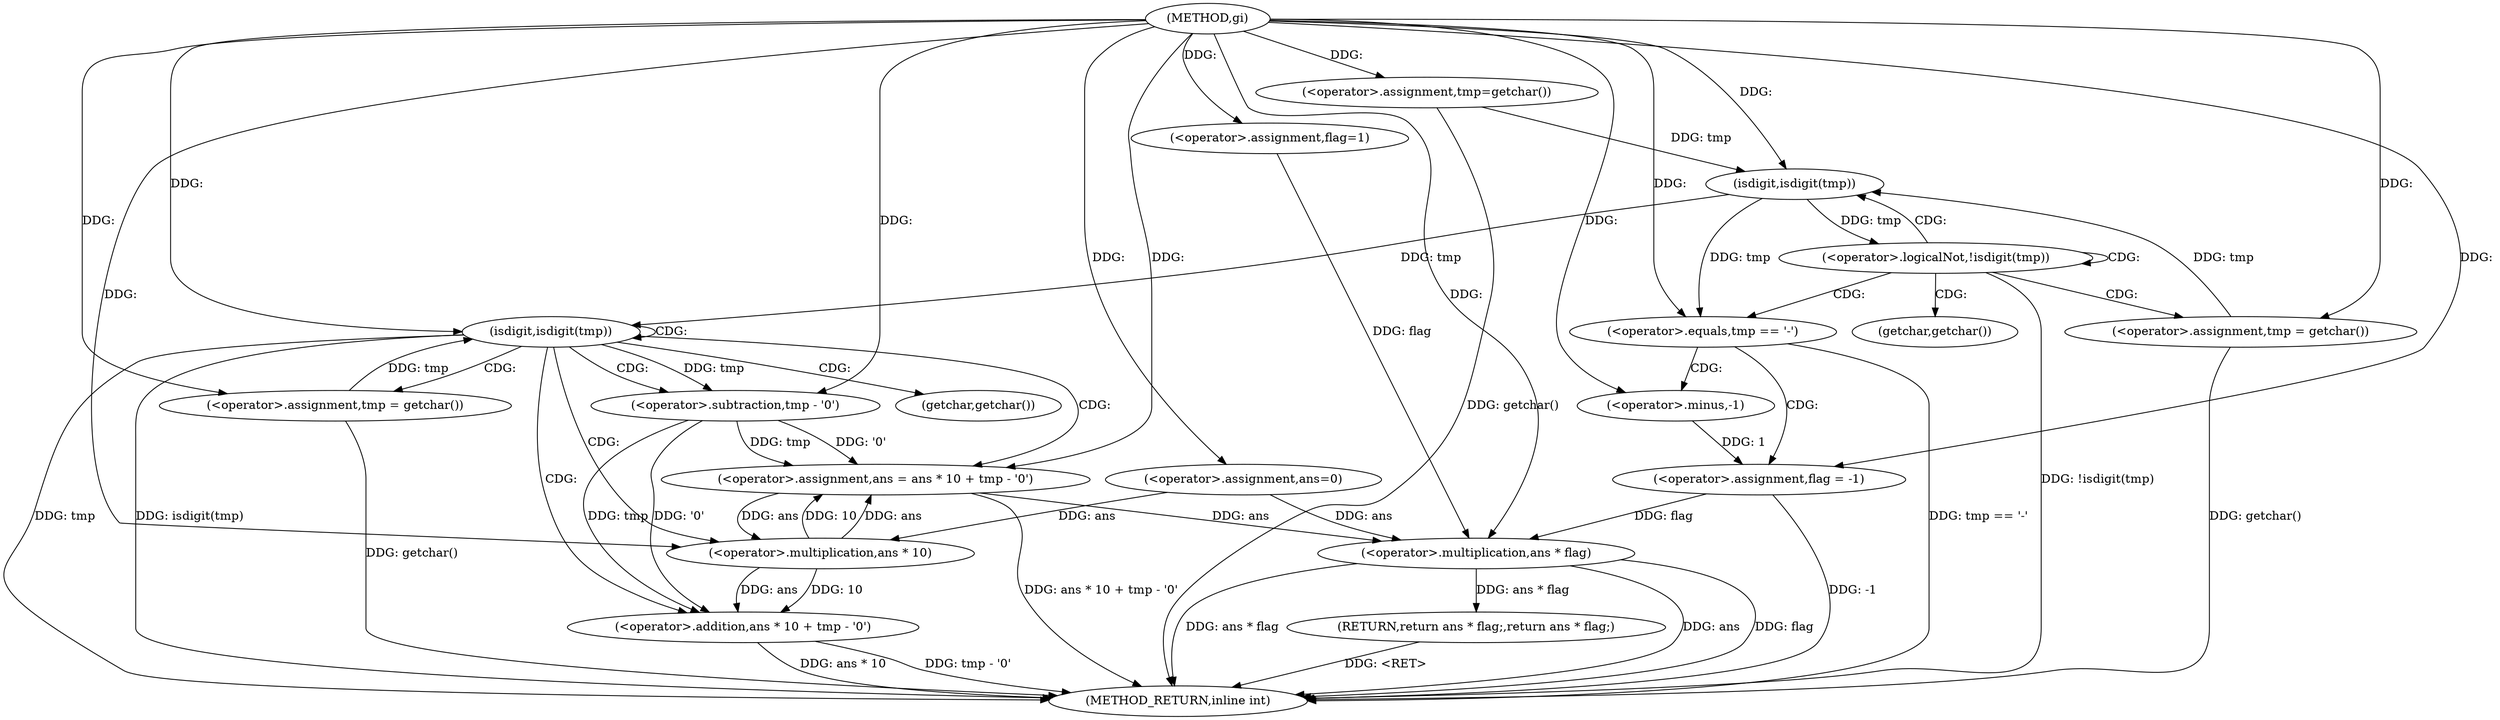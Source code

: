 digraph "gi" {  
"1000103" [label = "(METHOD,gi)" ]
"1000153" [label = "(METHOD_RETURN,inline int)" ]
"1000106" [label = "(<operator>.assignment,tmp=getchar())" ]
"1000110" [label = "(<operator>.assignment,ans=0)" ]
"1000114" [label = "(<operator>.assignment,flag=1)" ]
"1000149" [label = "(RETURN,return ans * flag;,return ans * flag;)" ]
"1000118" [label = "(<operator>.logicalNot,!isdigit(tmp))" ]
"1000134" [label = "(isdigit,isdigit(tmp))" ]
"1000150" [label = "(<operator>.multiplication,ans * flag)" ]
"1000130" [label = "(<operator>.assignment,tmp = getchar())" ]
"1000137" [label = "(<operator>.assignment,ans = ans * 10 + tmp - '0')" ]
"1000146" [label = "(<operator>.assignment,tmp = getchar())" ]
"1000119" [label = "(isdigit,isdigit(tmp))" ]
"1000123" [label = "(<operator>.equals,tmp == '-')" ]
"1000126" [label = "(<operator>.assignment,flag = -1)" ]
"1000139" [label = "(<operator>.addition,ans * 10 + tmp - '0')" ]
"1000128" [label = "(<operator>.minus,-1)" ]
"1000140" [label = "(<operator>.multiplication,ans * 10)" ]
"1000143" [label = "(<operator>.subtraction,tmp - '0')" ]
"1000132" [label = "(getchar,getchar())" ]
"1000148" [label = "(getchar,getchar())" ]
  "1000106" -> "1000153"  [ label = "DDG: getchar()"] 
  "1000118" -> "1000153"  [ label = "DDG: !isdigit(tmp)"] 
  "1000134" -> "1000153"  [ label = "DDG: tmp"] 
  "1000134" -> "1000153"  [ label = "DDG: isdigit(tmp)"] 
  "1000150" -> "1000153"  [ label = "DDG: ans"] 
  "1000150" -> "1000153"  [ label = "DDG: flag"] 
  "1000150" -> "1000153"  [ label = "DDG: ans * flag"] 
  "1000139" -> "1000153"  [ label = "DDG: ans * 10"] 
  "1000139" -> "1000153"  [ label = "DDG: tmp - '0'"] 
  "1000137" -> "1000153"  [ label = "DDG: ans * 10 + tmp - '0'"] 
  "1000146" -> "1000153"  [ label = "DDG: getchar()"] 
  "1000123" -> "1000153"  [ label = "DDG: tmp == '-'"] 
  "1000126" -> "1000153"  [ label = "DDG: -1"] 
  "1000130" -> "1000153"  [ label = "DDG: getchar()"] 
  "1000149" -> "1000153"  [ label = "DDG: <RET>"] 
  "1000103" -> "1000106"  [ label = "DDG: "] 
  "1000103" -> "1000110"  [ label = "DDG: "] 
  "1000103" -> "1000114"  [ label = "DDG: "] 
  "1000150" -> "1000149"  [ label = "DDG: ans * flag"] 
  "1000119" -> "1000118"  [ label = "DDG: tmp"] 
  "1000103" -> "1000130"  [ label = "DDG: "] 
  "1000119" -> "1000134"  [ label = "DDG: tmp"] 
  "1000146" -> "1000134"  [ label = "DDG: tmp"] 
  "1000103" -> "1000134"  [ label = "DDG: "] 
  "1000143" -> "1000137"  [ label = "DDG: '0'"] 
  "1000143" -> "1000137"  [ label = "DDG: tmp"] 
  "1000140" -> "1000137"  [ label = "DDG: 10"] 
  "1000140" -> "1000137"  [ label = "DDG: ans"] 
  "1000103" -> "1000146"  [ label = "DDG: "] 
  "1000110" -> "1000150"  [ label = "DDG: ans"] 
  "1000137" -> "1000150"  [ label = "DDG: ans"] 
  "1000103" -> "1000150"  [ label = "DDG: "] 
  "1000114" -> "1000150"  [ label = "DDG: flag"] 
  "1000126" -> "1000150"  [ label = "DDG: flag"] 
  "1000106" -> "1000119"  [ label = "DDG: tmp"] 
  "1000130" -> "1000119"  [ label = "DDG: tmp"] 
  "1000103" -> "1000119"  [ label = "DDG: "] 
  "1000128" -> "1000126"  [ label = "DDG: 1"] 
  "1000103" -> "1000137"  [ label = "DDG: "] 
  "1000119" -> "1000123"  [ label = "DDG: tmp"] 
  "1000103" -> "1000123"  [ label = "DDG: "] 
  "1000103" -> "1000126"  [ label = "DDG: "] 
  "1000140" -> "1000139"  [ label = "DDG: 10"] 
  "1000140" -> "1000139"  [ label = "DDG: ans"] 
  "1000143" -> "1000139"  [ label = "DDG: '0'"] 
  "1000143" -> "1000139"  [ label = "DDG: tmp"] 
  "1000103" -> "1000128"  [ label = "DDG: "] 
  "1000110" -> "1000140"  [ label = "DDG: ans"] 
  "1000137" -> "1000140"  [ label = "DDG: ans"] 
  "1000103" -> "1000140"  [ label = "DDG: "] 
  "1000134" -> "1000143"  [ label = "DDG: tmp"] 
  "1000103" -> "1000143"  [ label = "DDG: "] 
  "1000118" -> "1000132"  [ label = "CDG: "] 
  "1000118" -> "1000123"  [ label = "CDG: "] 
  "1000118" -> "1000119"  [ label = "CDG: "] 
  "1000118" -> "1000130"  [ label = "CDG: "] 
  "1000118" -> "1000118"  [ label = "CDG: "] 
  "1000134" -> "1000143"  [ label = "CDG: "] 
  "1000134" -> "1000137"  [ label = "CDG: "] 
  "1000134" -> "1000139"  [ label = "CDG: "] 
  "1000134" -> "1000148"  [ label = "CDG: "] 
  "1000134" -> "1000146"  [ label = "CDG: "] 
  "1000134" -> "1000140"  [ label = "CDG: "] 
  "1000134" -> "1000134"  [ label = "CDG: "] 
  "1000123" -> "1000126"  [ label = "CDG: "] 
  "1000123" -> "1000128"  [ label = "CDG: "] 
}
